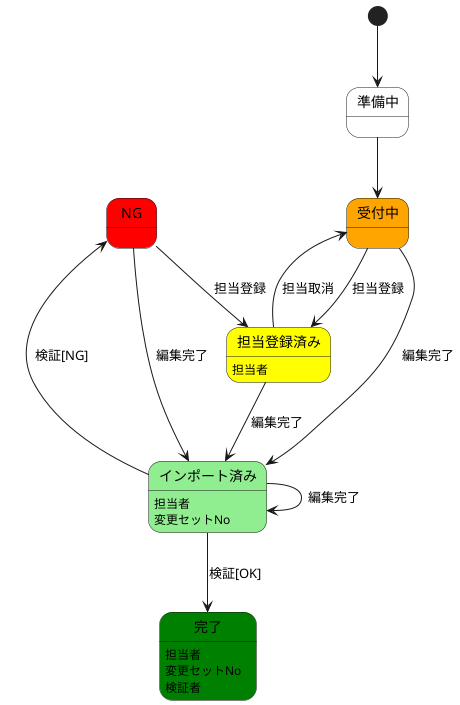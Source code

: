 @startuml

state "準備中" as PREPARATION #FFFFFF {
}

state "受付中" as ACCEPTING #orange {
}

state "NG" as NG #red {
}

state "担当登録済み" as RESERVED #yellow {
	RESERVED : 担当者
}

state "インポート済み" as IMPORTED #lightgreen {
	IMPORTED : 担当者
	IMPORTED : 変更セットNo
}

state "完了" as END #green {
	END : 担当者
	END : 変更セットNo
	END : 検証者
}

[*] --> PREPARATION
PREPARATION --> ACCEPTING
ACCEPTING --> RESERVED	: 担当登録
NG --> RESERVED	: 担当登録
ACCEPTING --> IMPORTED	: 編集完了
NG --> IMPORTED	: 編集完了
RESERVED --> IMPORTED	: 編集完了
IMPORTED --> IMPORTED	: 編集完了
ACCEPTING <- RESERVED	: 担当取消

IMPORTED --> END	: 検証[OK]
NG <- IMPORTED		: 検証[NG]

@enduml